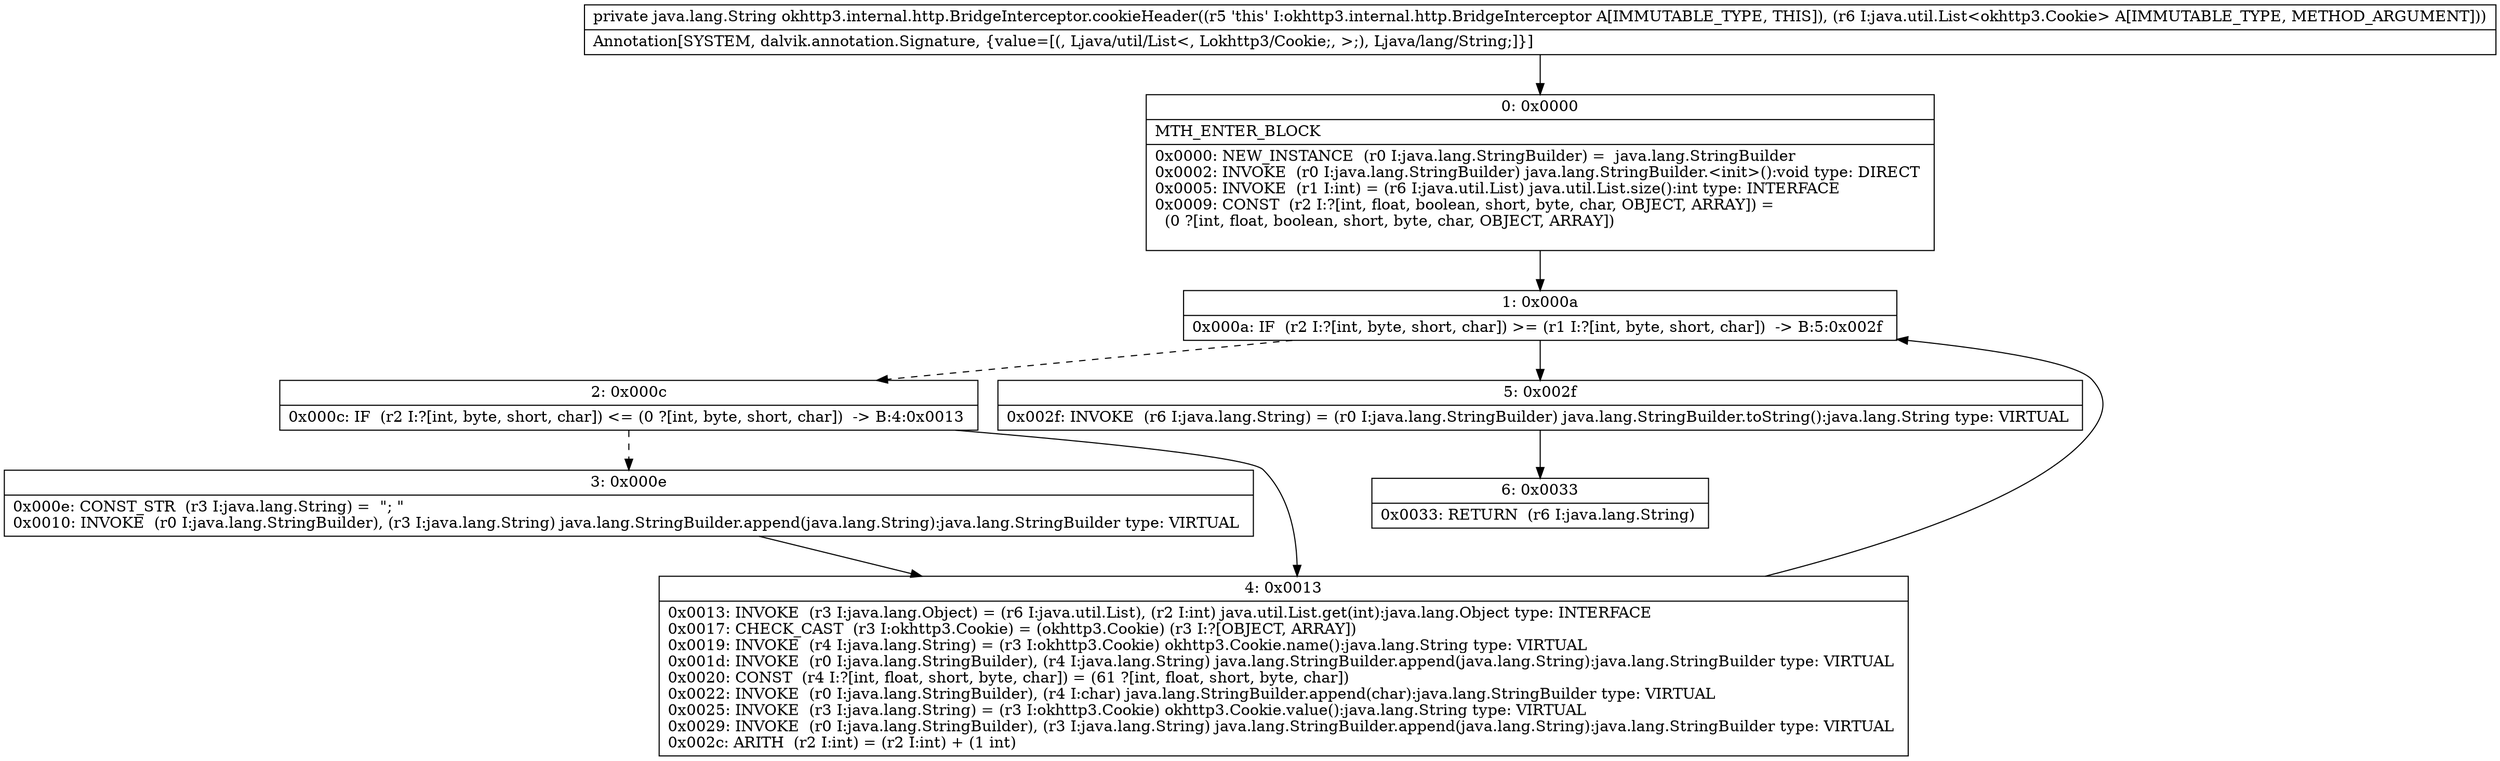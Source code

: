 digraph "CFG forokhttp3.internal.http.BridgeInterceptor.cookieHeader(Ljava\/util\/List;)Ljava\/lang\/String;" {
Node_0 [shape=record,label="{0\:\ 0x0000|MTH_ENTER_BLOCK\l|0x0000: NEW_INSTANCE  (r0 I:java.lang.StringBuilder) =  java.lang.StringBuilder \l0x0002: INVOKE  (r0 I:java.lang.StringBuilder) java.lang.StringBuilder.\<init\>():void type: DIRECT \l0x0005: INVOKE  (r1 I:int) = (r6 I:java.util.List) java.util.List.size():int type: INTERFACE \l0x0009: CONST  (r2 I:?[int, float, boolean, short, byte, char, OBJECT, ARRAY]) = \l  (0 ?[int, float, boolean, short, byte, char, OBJECT, ARRAY])\l \l}"];
Node_1 [shape=record,label="{1\:\ 0x000a|0x000a: IF  (r2 I:?[int, byte, short, char]) \>= (r1 I:?[int, byte, short, char])  \-\> B:5:0x002f \l}"];
Node_2 [shape=record,label="{2\:\ 0x000c|0x000c: IF  (r2 I:?[int, byte, short, char]) \<= (0 ?[int, byte, short, char])  \-\> B:4:0x0013 \l}"];
Node_3 [shape=record,label="{3\:\ 0x000e|0x000e: CONST_STR  (r3 I:java.lang.String) =  \"; \" \l0x0010: INVOKE  (r0 I:java.lang.StringBuilder), (r3 I:java.lang.String) java.lang.StringBuilder.append(java.lang.String):java.lang.StringBuilder type: VIRTUAL \l}"];
Node_4 [shape=record,label="{4\:\ 0x0013|0x0013: INVOKE  (r3 I:java.lang.Object) = (r6 I:java.util.List), (r2 I:int) java.util.List.get(int):java.lang.Object type: INTERFACE \l0x0017: CHECK_CAST  (r3 I:okhttp3.Cookie) = (okhttp3.Cookie) (r3 I:?[OBJECT, ARRAY]) \l0x0019: INVOKE  (r4 I:java.lang.String) = (r3 I:okhttp3.Cookie) okhttp3.Cookie.name():java.lang.String type: VIRTUAL \l0x001d: INVOKE  (r0 I:java.lang.StringBuilder), (r4 I:java.lang.String) java.lang.StringBuilder.append(java.lang.String):java.lang.StringBuilder type: VIRTUAL \l0x0020: CONST  (r4 I:?[int, float, short, byte, char]) = (61 ?[int, float, short, byte, char]) \l0x0022: INVOKE  (r0 I:java.lang.StringBuilder), (r4 I:char) java.lang.StringBuilder.append(char):java.lang.StringBuilder type: VIRTUAL \l0x0025: INVOKE  (r3 I:java.lang.String) = (r3 I:okhttp3.Cookie) okhttp3.Cookie.value():java.lang.String type: VIRTUAL \l0x0029: INVOKE  (r0 I:java.lang.StringBuilder), (r3 I:java.lang.String) java.lang.StringBuilder.append(java.lang.String):java.lang.StringBuilder type: VIRTUAL \l0x002c: ARITH  (r2 I:int) = (r2 I:int) + (1 int) \l}"];
Node_5 [shape=record,label="{5\:\ 0x002f|0x002f: INVOKE  (r6 I:java.lang.String) = (r0 I:java.lang.StringBuilder) java.lang.StringBuilder.toString():java.lang.String type: VIRTUAL \l}"];
Node_6 [shape=record,label="{6\:\ 0x0033|0x0033: RETURN  (r6 I:java.lang.String) \l}"];
MethodNode[shape=record,label="{private java.lang.String okhttp3.internal.http.BridgeInterceptor.cookieHeader((r5 'this' I:okhttp3.internal.http.BridgeInterceptor A[IMMUTABLE_TYPE, THIS]), (r6 I:java.util.List\<okhttp3.Cookie\> A[IMMUTABLE_TYPE, METHOD_ARGUMENT]))  | Annotation[SYSTEM, dalvik.annotation.Signature, \{value=[(, Ljava\/util\/List\<, Lokhttp3\/Cookie;, \>;), Ljava\/lang\/String;]\}]\l}"];
MethodNode -> Node_0;
Node_0 -> Node_1;
Node_1 -> Node_2[style=dashed];
Node_1 -> Node_5;
Node_2 -> Node_3[style=dashed];
Node_2 -> Node_4;
Node_3 -> Node_4;
Node_4 -> Node_1;
Node_5 -> Node_6;
}

